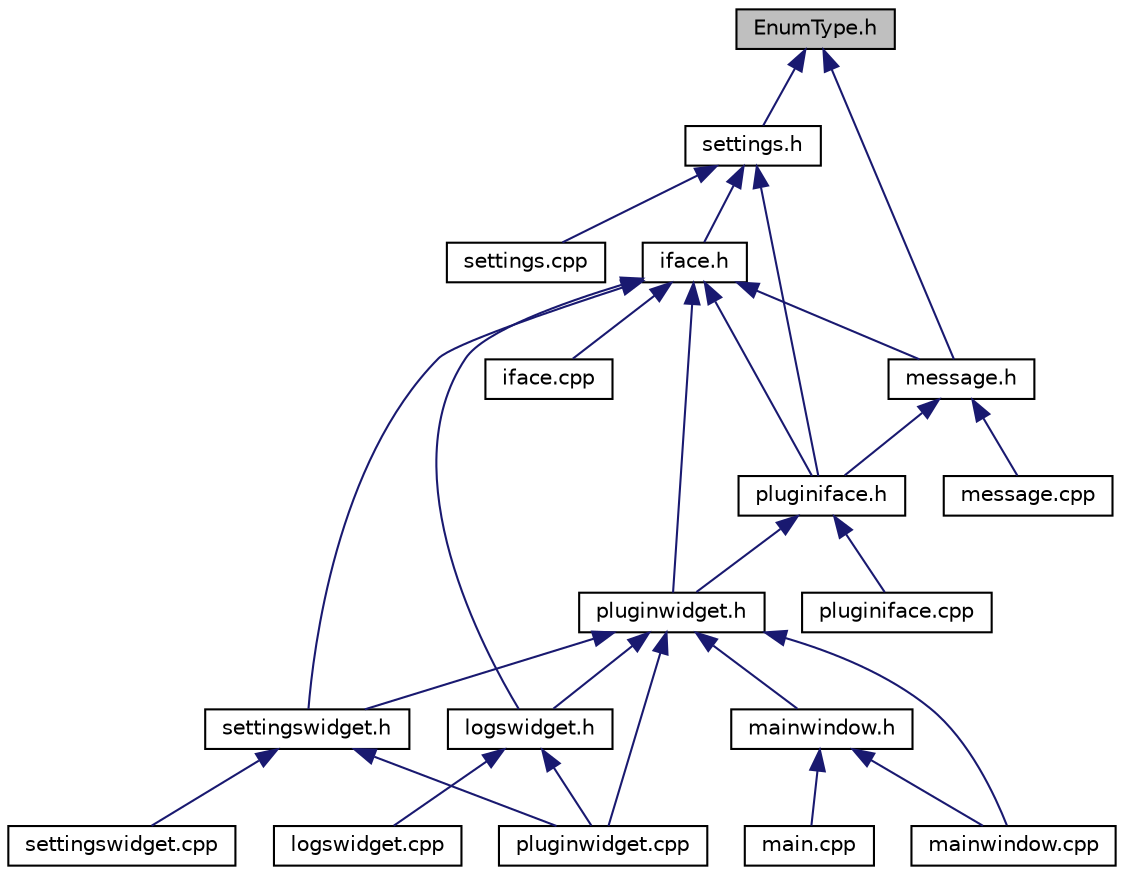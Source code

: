 digraph "EnumType.h"
{
 // LATEX_PDF_SIZE
  edge [fontname="Helvetica",fontsize="10",labelfontname="Helvetica",labelfontsize="10"];
  node [fontname="Helvetica",fontsize="10",shape=record];
  Node1 [label="EnumType.h",height=0.2,width=0.4,color="black", fillcolor="grey75", style="filled", fontcolor="black",tooltip=" "];
  Node1 -> Node2 [dir="back",color="midnightblue",fontsize="10",style="solid"];
  Node2 [label="settings.h",height=0.2,width=0.4,color="black", fillcolor="white", style="filled",URL="$settings_8h.html",tooltip=" "];
  Node2 -> Node3 [dir="back",color="midnightblue",fontsize="10",style="solid"];
  Node3 [label="iface.h",height=0.2,width=0.4,color="black", fillcolor="white", style="filled",URL="$iface_8h.html",tooltip=" "];
  Node3 -> Node4 [dir="back",color="midnightblue",fontsize="10",style="solid"];
  Node4 [label="iface.cpp",height=0.2,width=0.4,color="black", fillcolor="white", style="filled",URL="$iface_8cpp.html",tooltip=" "];
  Node3 -> Node5 [dir="back",color="midnightblue",fontsize="10",style="solid"];
  Node5 [label="logswidget.h",height=0.2,width=0.4,color="black", fillcolor="white", style="filled",URL="$logswidget_8h.html",tooltip=" "];
  Node5 -> Node6 [dir="back",color="midnightblue",fontsize="10",style="solid"];
  Node6 [label="logswidget.cpp",height=0.2,width=0.4,color="black", fillcolor="white", style="filled",URL="$logswidget_8cpp.html",tooltip=" "];
  Node5 -> Node7 [dir="back",color="midnightblue",fontsize="10",style="solid"];
  Node7 [label="pluginwidget.cpp",height=0.2,width=0.4,color="black", fillcolor="white", style="filled",URL="$pluginwidget_8cpp.html",tooltip=" "];
  Node3 -> Node8 [dir="back",color="midnightblue",fontsize="10",style="solid"];
  Node8 [label="pluginwidget.h",height=0.2,width=0.4,color="black", fillcolor="white", style="filled",URL="$pluginwidget_8h.html",tooltip=" "];
  Node8 -> Node5 [dir="back",color="midnightblue",fontsize="10",style="solid"];
  Node8 -> Node9 [dir="back",color="midnightblue",fontsize="10",style="solid"];
  Node9 [label="mainwindow.h",height=0.2,width=0.4,color="black", fillcolor="white", style="filled",URL="$mainwindow_8h.html",tooltip=" "];
  Node9 -> Node10 [dir="back",color="midnightblue",fontsize="10",style="solid"];
  Node10 [label="main.cpp",height=0.2,width=0.4,color="black", fillcolor="white", style="filled",URL="$main_8cpp.html",tooltip=" "];
  Node9 -> Node11 [dir="back",color="midnightblue",fontsize="10",style="solid"];
  Node11 [label="mainwindow.cpp",height=0.2,width=0.4,color="black", fillcolor="white", style="filled",URL="$mainwindow_8cpp.html",tooltip=" "];
  Node8 -> Node11 [dir="back",color="midnightblue",fontsize="10",style="solid"];
  Node8 -> Node7 [dir="back",color="midnightblue",fontsize="10",style="solid"];
  Node8 -> Node12 [dir="back",color="midnightblue",fontsize="10",style="solid"];
  Node12 [label="settingswidget.h",height=0.2,width=0.4,color="black", fillcolor="white", style="filled",URL="$settingswidget_8h.html",tooltip=" "];
  Node12 -> Node7 [dir="back",color="midnightblue",fontsize="10",style="solid"];
  Node12 -> Node13 [dir="back",color="midnightblue",fontsize="10",style="solid"];
  Node13 [label="settingswidget.cpp",height=0.2,width=0.4,color="black", fillcolor="white", style="filled",URL="$settingswidget_8cpp.html",tooltip=" "];
  Node3 -> Node14 [dir="back",color="midnightblue",fontsize="10",style="solid"];
  Node14 [label="pluginiface.h",height=0.2,width=0.4,color="black", fillcolor="white", style="filled",URL="$pluginiface_8h.html",tooltip=" "];
  Node14 -> Node8 [dir="back",color="midnightblue",fontsize="10",style="solid"];
  Node14 -> Node15 [dir="back",color="midnightblue",fontsize="10",style="solid"];
  Node15 [label="pluginiface.cpp",height=0.2,width=0.4,color="black", fillcolor="white", style="filled",URL="$pluginiface_8cpp.html",tooltip=" "];
  Node3 -> Node16 [dir="back",color="midnightblue",fontsize="10",style="solid"];
  Node16 [label="message.h",height=0.2,width=0.4,color="black", fillcolor="white", style="filled",URL="$message_8h.html",tooltip=" "];
  Node16 -> Node14 [dir="back",color="midnightblue",fontsize="10",style="solid"];
  Node16 -> Node17 [dir="back",color="midnightblue",fontsize="10",style="solid"];
  Node17 [label="message.cpp",height=0.2,width=0.4,color="black", fillcolor="white", style="filled",URL="$message_8cpp.html",tooltip=" "];
  Node3 -> Node12 [dir="back",color="midnightblue",fontsize="10",style="solid"];
  Node2 -> Node14 [dir="back",color="midnightblue",fontsize="10",style="solid"];
  Node2 -> Node18 [dir="back",color="midnightblue",fontsize="10",style="solid"];
  Node18 [label="settings.cpp",height=0.2,width=0.4,color="black", fillcolor="white", style="filled",URL="$settings_8cpp.html",tooltip=" "];
  Node1 -> Node16 [dir="back",color="midnightblue",fontsize="10",style="solid"];
}
